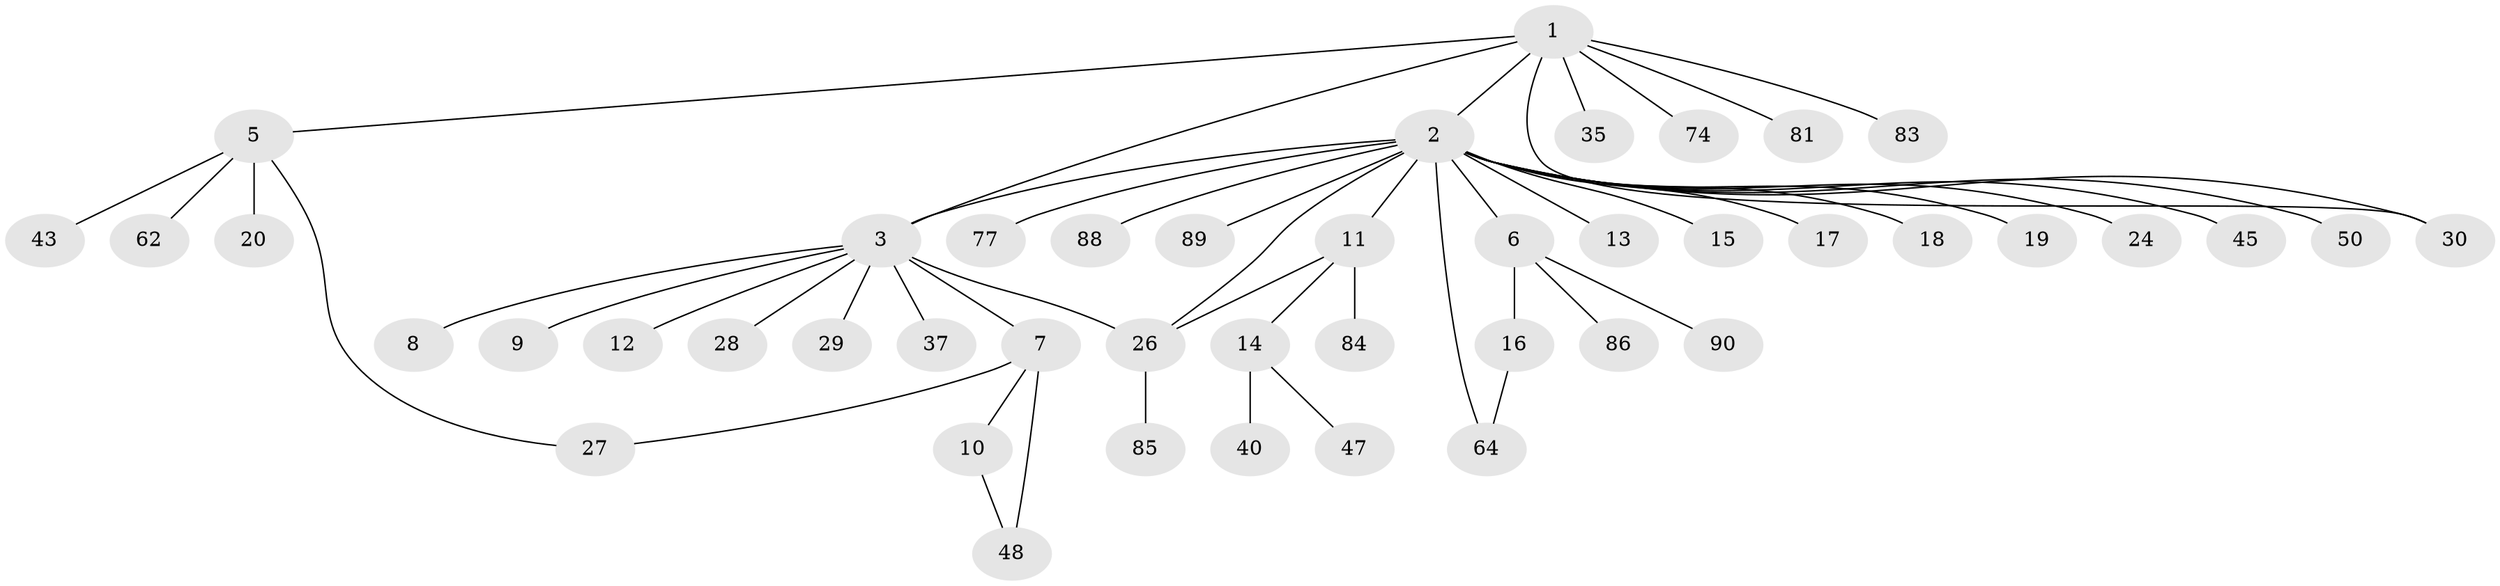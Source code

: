 // original degree distribution, {8: 0.011111111111111112, 20: 0.011111111111111112, 16: 0.011111111111111112, 6: 0.022222222222222223, 5: 0.03333333333333333, 4: 0.06666666666666667, 1: 0.5444444444444444, 3: 0.08888888888888889, 2: 0.2111111111111111}
// Generated by graph-tools (version 1.1) at 2025/14/03/09/25 04:14:30]
// undirected, 45 vertices, 51 edges
graph export_dot {
graph [start="1"]
  node [color=gray90,style=filled];
  1;
  2 [super="+4"];
  3 [super="+41+21+33+75+34"];
  5;
  6;
  7 [super="+73+68+23"];
  8;
  9;
  10 [super="+32"];
  11 [super="+25+44+36"];
  12;
  13;
  14 [super="+22"];
  15;
  16;
  17 [super="+51+87"];
  18;
  19;
  20;
  24;
  26 [super="+31"];
  27 [super="+56"];
  28;
  29;
  30 [super="+42+82"];
  35;
  37 [super="+38+54"];
  40 [super="+46"];
  43;
  45;
  47;
  48;
  50;
  62;
  64;
  74;
  77;
  81;
  83;
  84;
  85;
  86;
  88;
  89;
  90;
  1 -- 2;
  1 -- 3;
  1 -- 5;
  1 -- 35;
  1 -- 74;
  1 -- 81;
  1 -- 83;
  1 -- 30;
  2 -- 6;
  2 -- 11 [weight=2];
  2 -- 13;
  2 -- 15;
  2 -- 17;
  2 -- 19;
  2 -- 24;
  2 -- 30 [weight=2];
  2 -- 45;
  2 -- 50;
  2 -- 64;
  2 -- 77;
  2 -- 88;
  2 -- 89;
  2 -- 3 [weight=4];
  2 -- 18;
  2 -- 26;
  3 -- 7;
  3 -- 8;
  3 -- 9;
  3 -- 12;
  3 -- 28;
  3 -- 29;
  3 -- 37 [weight=2];
  3 -- 26;
  5 -- 20;
  5 -- 43;
  5 -- 62;
  5 -- 27;
  6 -- 16;
  6 -- 86;
  6 -- 90;
  7 -- 10;
  7 -- 48;
  7 -- 27;
  10 -- 48;
  11 -- 14;
  11 -- 84;
  11 -- 26;
  14 -- 40;
  14 -- 47;
  16 -- 64;
  26 -- 85;
}
